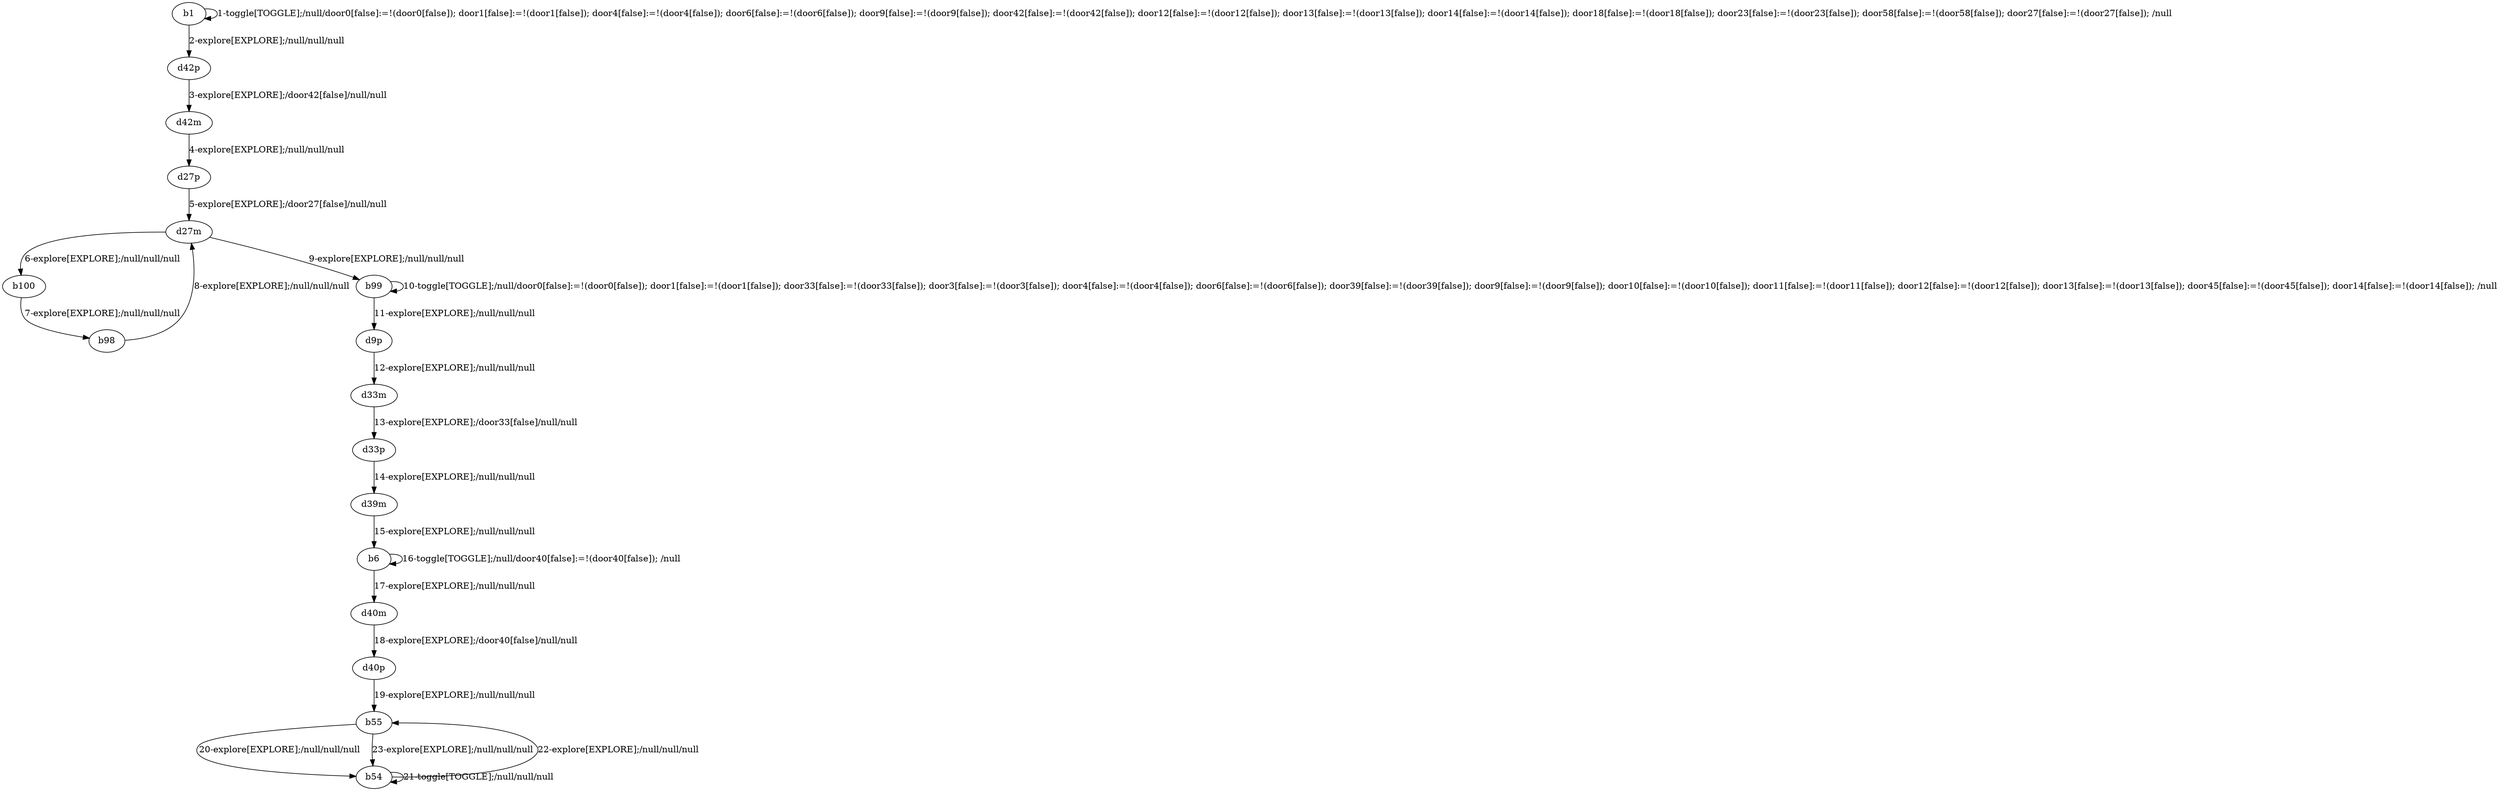 # Total number of goals covered by this test: 1
# b54 --> b55

digraph g {
"b1" -> "b1" [label = "1-toggle[TOGGLE];/null/door0[false]:=!(door0[false]); door1[false]:=!(door1[false]); door4[false]:=!(door4[false]); door6[false]:=!(door6[false]); door9[false]:=!(door9[false]); door42[false]:=!(door42[false]); door12[false]:=!(door12[false]); door13[false]:=!(door13[false]); door14[false]:=!(door14[false]); door18[false]:=!(door18[false]); door23[false]:=!(door23[false]); door58[false]:=!(door58[false]); door27[false]:=!(door27[false]); /null"];
"b1" -> "d42p" [label = "2-explore[EXPLORE];/null/null/null"];
"d42p" -> "d42m" [label = "3-explore[EXPLORE];/door42[false]/null/null"];
"d42m" -> "d27p" [label = "4-explore[EXPLORE];/null/null/null"];
"d27p" -> "d27m" [label = "5-explore[EXPLORE];/door27[false]/null/null"];
"d27m" -> "b100" [label = "6-explore[EXPLORE];/null/null/null"];
"b100" -> "b98" [label = "7-explore[EXPLORE];/null/null/null"];
"b98" -> "d27m" [label = "8-explore[EXPLORE];/null/null/null"];
"d27m" -> "b99" [label = "9-explore[EXPLORE];/null/null/null"];
"b99" -> "b99" [label = "10-toggle[TOGGLE];/null/door0[false]:=!(door0[false]); door1[false]:=!(door1[false]); door33[false]:=!(door33[false]); door3[false]:=!(door3[false]); door4[false]:=!(door4[false]); door6[false]:=!(door6[false]); door39[false]:=!(door39[false]); door9[false]:=!(door9[false]); door10[false]:=!(door10[false]); door11[false]:=!(door11[false]); door12[false]:=!(door12[false]); door13[false]:=!(door13[false]); door45[false]:=!(door45[false]); door14[false]:=!(door14[false]); /null"];
"b99" -> "d9p" [label = "11-explore[EXPLORE];/null/null/null"];
"d9p" -> "d33m" [label = "12-explore[EXPLORE];/null/null/null"];
"d33m" -> "d33p" [label = "13-explore[EXPLORE];/door33[false]/null/null"];
"d33p" -> "d39m" [label = "14-explore[EXPLORE];/null/null/null"];
"d39m" -> "b6" [label = "15-explore[EXPLORE];/null/null/null"];
"b6" -> "b6" [label = "16-toggle[TOGGLE];/null/door40[false]:=!(door40[false]); /null"];
"b6" -> "d40m" [label = "17-explore[EXPLORE];/null/null/null"];
"d40m" -> "d40p" [label = "18-explore[EXPLORE];/door40[false]/null/null"];
"d40p" -> "b55" [label = "19-explore[EXPLORE];/null/null/null"];
"b55" -> "b54" [label = "20-explore[EXPLORE];/null/null/null"];
"b54" -> "b54" [label = "21-toggle[TOGGLE];/null/null/null"];
"b54" -> "b55" [label = "22-explore[EXPLORE];/null/null/null"];
"b55" -> "b54" [label = "23-explore[EXPLORE];/null/null/null"];
}